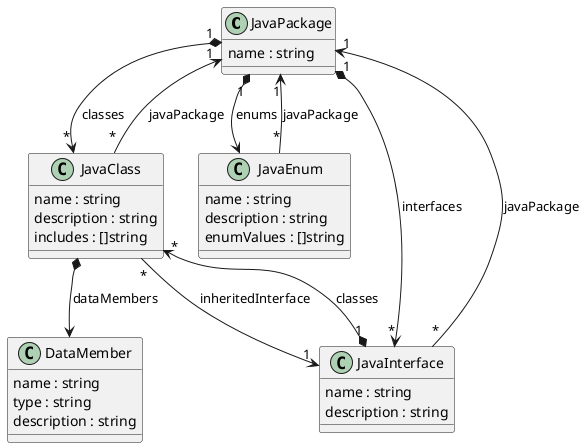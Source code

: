 @startuml "java-class"

class JavaPackage {
    {field} name : string
}

class JavaClass {
    {field} name : string
    {field} description : string
    {field} includes : []string
}

JavaClass "*" --> "1" JavaPackage : javaPackage
JavaPackage "1" *--> "*" JavaClass : classes

class DataMember {
    {field} name : string
    {field} type : string
    {field} description : string
}

JavaClass *--> DataMember : dataMembers

class JavaEnum {
    {field} name : string
    {field} description : string
    {field} enumValues : []string
}

JavaPackage "1" *--> JavaEnum : enums
JavaEnum "*" --> "1" JavaPackage : javaPackage

class JavaInterface {
    {field} name : string
    {field} description : string
}

JavaInterface "*" --> "1" JavaPackage : javaPackage
JavaPackage "1" *--> "*" JavaInterface : interfaces
JavaClass "*" --> "1" JavaInterface : inheritedInterface
JavaInterface "1" *--> "*" JavaClass : classes

@enduml